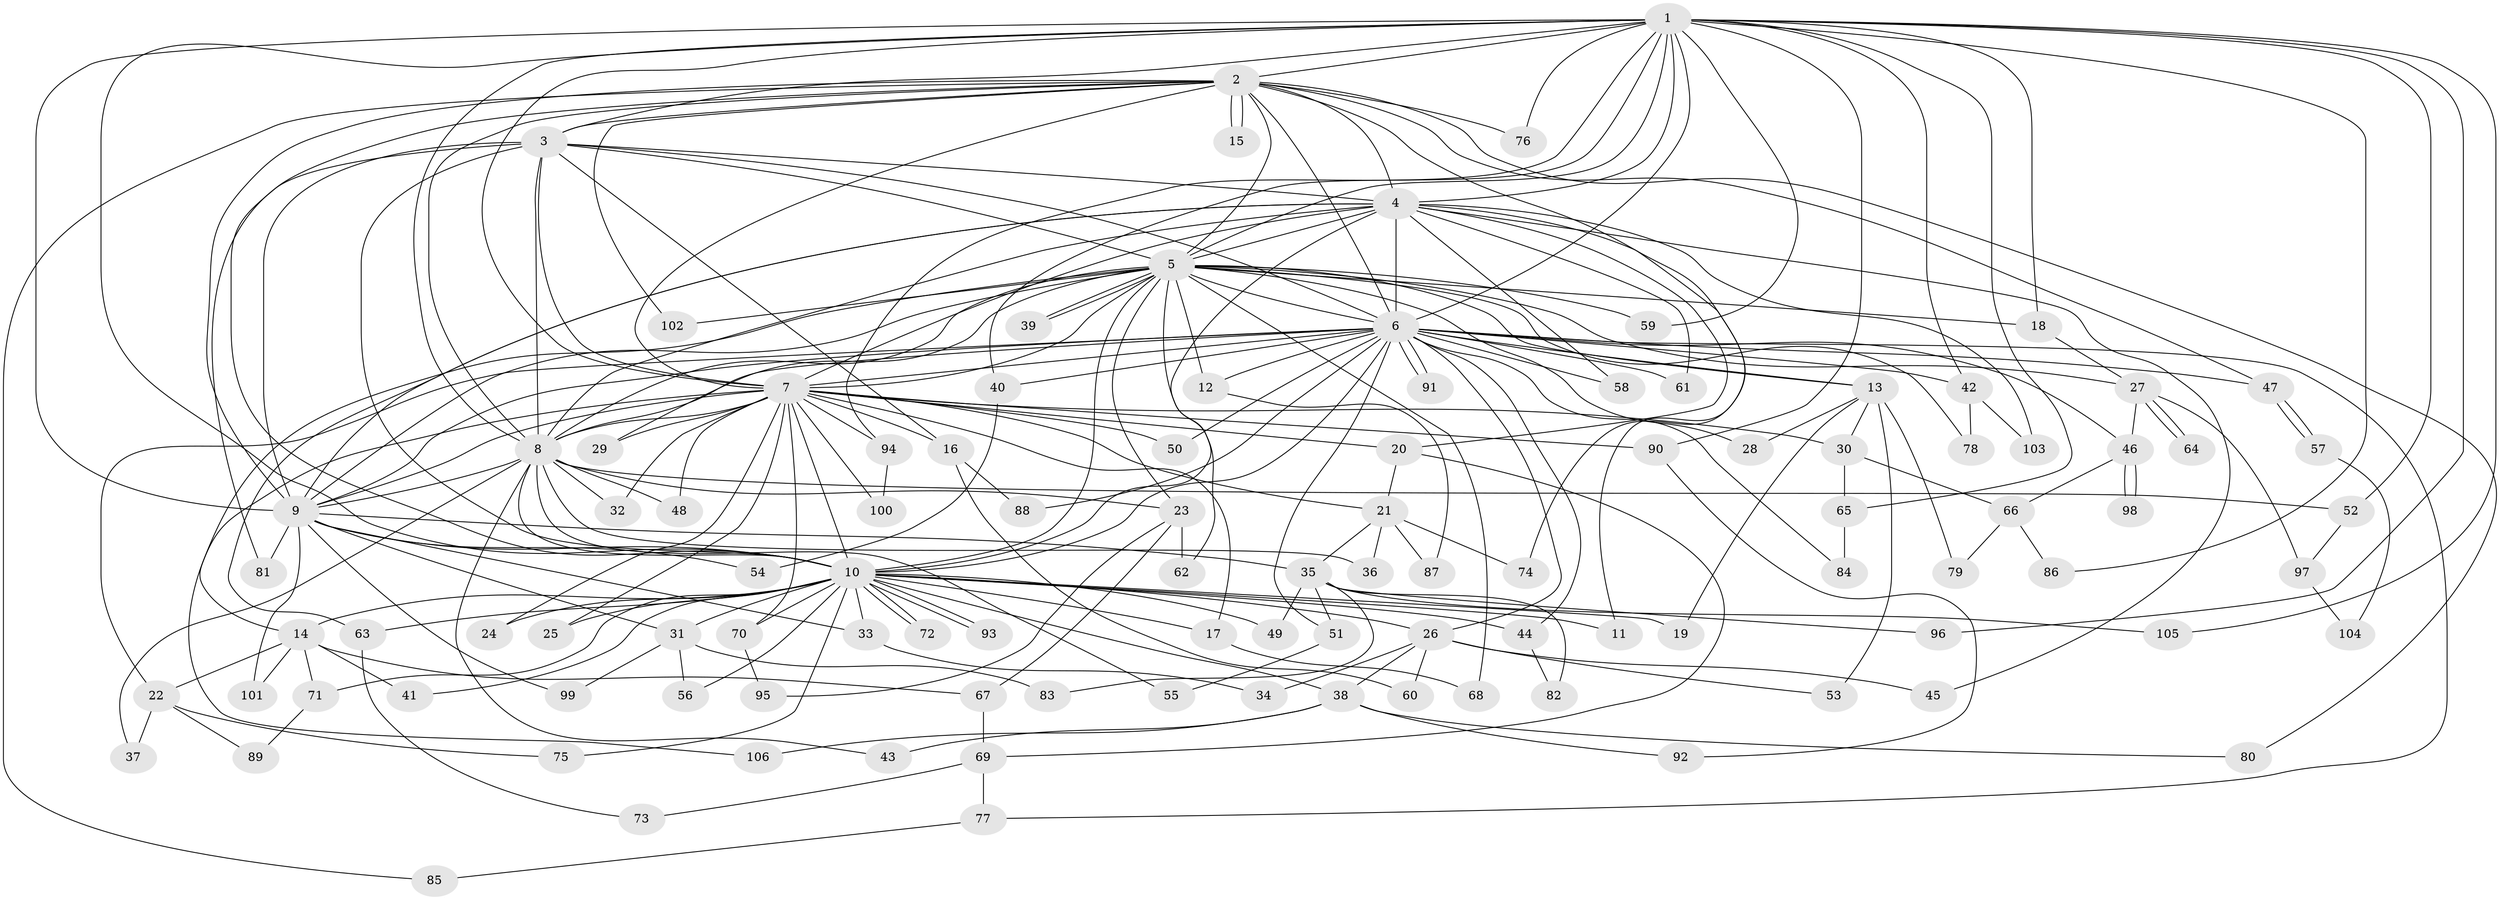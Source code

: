 // Generated by graph-tools (version 1.1) at 2025/34/03/09/25 02:34:56]
// undirected, 106 vertices, 237 edges
graph export_dot {
graph [start="1"]
  node [color=gray90,style=filled];
  1;
  2;
  3;
  4;
  5;
  6;
  7;
  8;
  9;
  10;
  11;
  12;
  13;
  14;
  15;
  16;
  17;
  18;
  19;
  20;
  21;
  22;
  23;
  24;
  25;
  26;
  27;
  28;
  29;
  30;
  31;
  32;
  33;
  34;
  35;
  36;
  37;
  38;
  39;
  40;
  41;
  42;
  43;
  44;
  45;
  46;
  47;
  48;
  49;
  50;
  51;
  52;
  53;
  54;
  55;
  56;
  57;
  58;
  59;
  60;
  61;
  62;
  63;
  64;
  65;
  66;
  67;
  68;
  69;
  70;
  71;
  72;
  73;
  74;
  75;
  76;
  77;
  78;
  79;
  80;
  81;
  82;
  83;
  84;
  85;
  86;
  87;
  88;
  89;
  90;
  91;
  92;
  93;
  94;
  95;
  96;
  97;
  98;
  99;
  100;
  101;
  102;
  103;
  104;
  105;
  106;
  1 -- 2;
  1 -- 3;
  1 -- 4;
  1 -- 5;
  1 -- 6;
  1 -- 7;
  1 -- 8;
  1 -- 9;
  1 -- 10;
  1 -- 18;
  1 -- 40;
  1 -- 42;
  1 -- 52;
  1 -- 59;
  1 -- 65;
  1 -- 76;
  1 -- 86;
  1 -- 90;
  1 -- 94;
  1 -- 96;
  1 -- 105;
  2 -- 3;
  2 -- 4;
  2 -- 5;
  2 -- 6;
  2 -- 7;
  2 -- 8;
  2 -- 9;
  2 -- 10;
  2 -- 15;
  2 -- 15;
  2 -- 47;
  2 -- 74;
  2 -- 76;
  2 -- 80;
  2 -- 85;
  2 -- 102;
  3 -- 4;
  3 -- 5;
  3 -- 6;
  3 -- 7;
  3 -- 8;
  3 -- 9;
  3 -- 10;
  3 -- 16;
  3 -- 81;
  4 -- 5;
  4 -- 6;
  4 -- 7;
  4 -- 8;
  4 -- 9;
  4 -- 10;
  4 -- 11;
  4 -- 20;
  4 -- 45;
  4 -- 58;
  4 -- 61;
  4 -- 63;
  4 -- 103;
  5 -- 6;
  5 -- 7;
  5 -- 8;
  5 -- 9;
  5 -- 10;
  5 -- 12;
  5 -- 13;
  5 -- 14;
  5 -- 18;
  5 -- 23;
  5 -- 27;
  5 -- 28;
  5 -- 29;
  5 -- 39;
  5 -- 39;
  5 -- 59;
  5 -- 62;
  5 -- 68;
  5 -- 78;
  5 -- 102;
  6 -- 7;
  6 -- 8;
  6 -- 9;
  6 -- 10;
  6 -- 12;
  6 -- 13;
  6 -- 22;
  6 -- 26;
  6 -- 40;
  6 -- 42;
  6 -- 44;
  6 -- 46;
  6 -- 47;
  6 -- 50;
  6 -- 51;
  6 -- 58;
  6 -- 61;
  6 -- 77;
  6 -- 84;
  6 -- 88;
  6 -- 91;
  6 -- 91;
  7 -- 8;
  7 -- 9;
  7 -- 10;
  7 -- 16;
  7 -- 17;
  7 -- 20;
  7 -- 21;
  7 -- 24;
  7 -- 25;
  7 -- 29;
  7 -- 30;
  7 -- 32;
  7 -- 48;
  7 -- 50;
  7 -- 70;
  7 -- 90;
  7 -- 94;
  7 -- 100;
  7 -- 106;
  8 -- 9;
  8 -- 10;
  8 -- 23;
  8 -- 32;
  8 -- 36;
  8 -- 37;
  8 -- 43;
  8 -- 48;
  8 -- 52;
  8 -- 55;
  9 -- 10;
  9 -- 31;
  9 -- 33;
  9 -- 35;
  9 -- 54;
  9 -- 81;
  9 -- 99;
  9 -- 101;
  10 -- 11;
  10 -- 14;
  10 -- 17;
  10 -- 19;
  10 -- 24;
  10 -- 25;
  10 -- 26;
  10 -- 31;
  10 -- 33;
  10 -- 38;
  10 -- 41;
  10 -- 44;
  10 -- 49;
  10 -- 56;
  10 -- 63;
  10 -- 70;
  10 -- 71;
  10 -- 72;
  10 -- 72;
  10 -- 75;
  10 -- 93;
  10 -- 93;
  12 -- 87;
  13 -- 19;
  13 -- 28;
  13 -- 30;
  13 -- 53;
  13 -- 79;
  14 -- 22;
  14 -- 41;
  14 -- 67;
  14 -- 71;
  14 -- 101;
  16 -- 60;
  16 -- 88;
  17 -- 68;
  18 -- 27;
  20 -- 21;
  20 -- 69;
  21 -- 35;
  21 -- 36;
  21 -- 74;
  21 -- 87;
  22 -- 37;
  22 -- 75;
  22 -- 89;
  23 -- 62;
  23 -- 67;
  23 -- 95;
  26 -- 34;
  26 -- 38;
  26 -- 45;
  26 -- 53;
  26 -- 60;
  27 -- 46;
  27 -- 64;
  27 -- 64;
  27 -- 97;
  30 -- 65;
  30 -- 66;
  31 -- 56;
  31 -- 83;
  31 -- 99;
  33 -- 34;
  35 -- 49;
  35 -- 51;
  35 -- 82;
  35 -- 83;
  35 -- 96;
  35 -- 105;
  38 -- 43;
  38 -- 80;
  38 -- 92;
  38 -- 106;
  40 -- 54;
  42 -- 78;
  42 -- 103;
  44 -- 82;
  46 -- 66;
  46 -- 98;
  46 -- 98;
  47 -- 57;
  47 -- 57;
  51 -- 55;
  52 -- 97;
  57 -- 104;
  63 -- 73;
  65 -- 84;
  66 -- 79;
  66 -- 86;
  67 -- 69;
  69 -- 73;
  69 -- 77;
  70 -- 95;
  71 -- 89;
  77 -- 85;
  90 -- 92;
  94 -- 100;
  97 -- 104;
}
